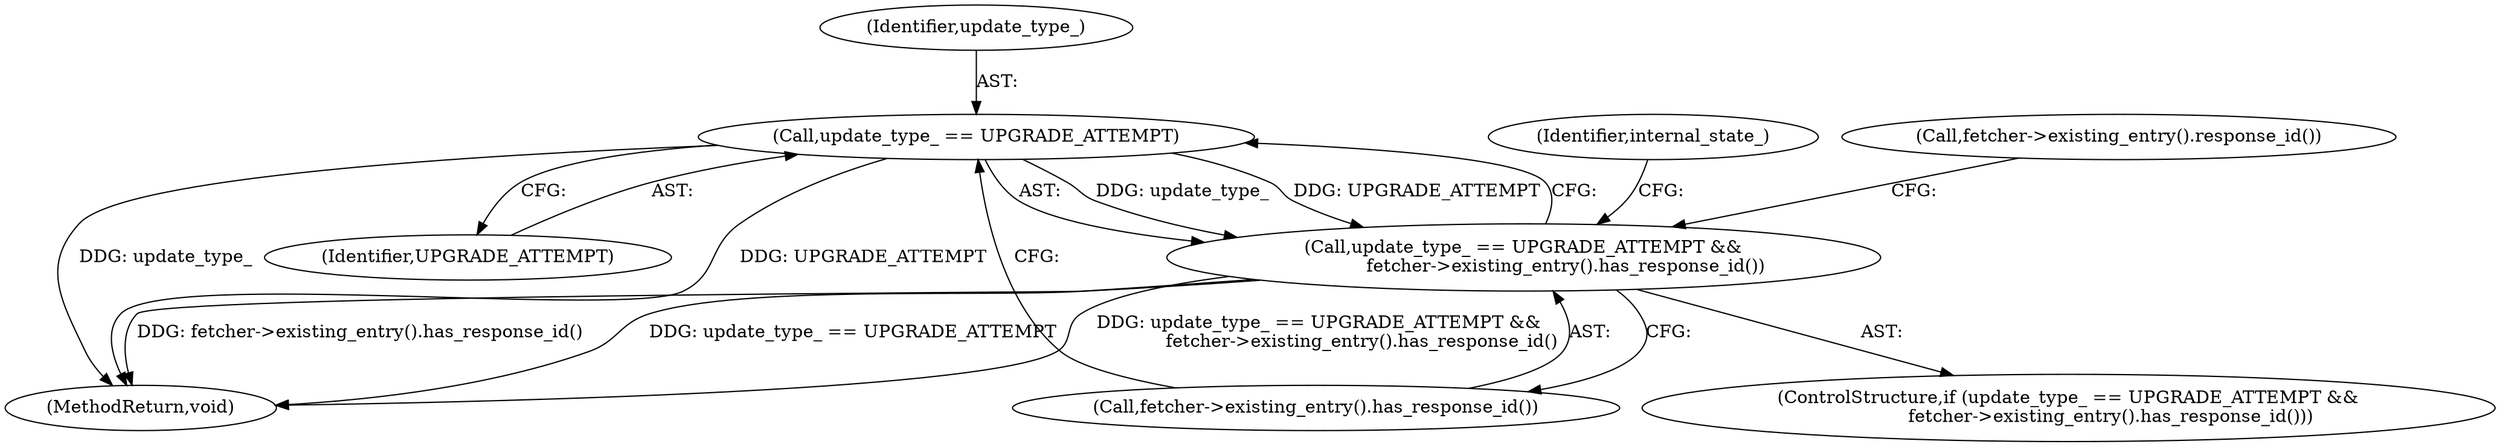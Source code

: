 digraph "0_Chrome_04aaacb936a08d70862d6d9d7e8354721ae46be8_28@API" {
"1000269" [label="(Call,update_type_ == UPGRADE_ATTEMPT)"];
"1000268" [label="(Call,update_type_ == UPGRADE_ATTEMPT &&\n               fetcher->existing_entry().has_response_id())"];
"1000268" [label="(Call,update_type_ == UPGRADE_ATTEMPT &&\n               fetcher->existing_entry().has_response_id())"];
"1000275" [label="(Call,fetcher->existing_entry().response_id())"];
"1000270" [label="(Identifier,update_type_)"];
"1000272" [label="(Call,fetcher->existing_entry().has_response_id())"];
"1000288" [label="(MethodReturn,void)"];
"1000267" [label="(ControlStructure,if (update_type_ == UPGRADE_ATTEMPT &&\n               fetcher->existing_entry().has_response_id()))"];
"1000271" [label="(Identifier,UPGRADE_ATTEMPT)"];
"1000269" [label="(Call,update_type_ == UPGRADE_ATTEMPT)"];
"1000284" [label="(Identifier,internal_state_)"];
"1000269" -> "1000268"  [label="AST: "];
"1000269" -> "1000271"  [label="CFG: "];
"1000270" -> "1000269"  [label="AST: "];
"1000271" -> "1000269"  [label="AST: "];
"1000272" -> "1000269"  [label="CFG: "];
"1000268" -> "1000269"  [label="CFG: "];
"1000269" -> "1000288"  [label="DDG: update_type_"];
"1000269" -> "1000288"  [label="DDG: UPGRADE_ATTEMPT"];
"1000269" -> "1000268"  [label="DDG: update_type_"];
"1000269" -> "1000268"  [label="DDG: UPGRADE_ATTEMPT"];
"1000268" -> "1000267"  [label="AST: "];
"1000268" -> "1000272"  [label="CFG: "];
"1000272" -> "1000268"  [label="AST: "];
"1000275" -> "1000268"  [label="CFG: "];
"1000284" -> "1000268"  [label="CFG: "];
"1000268" -> "1000288"  [label="DDG: update_type_ == UPGRADE_ATTEMPT"];
"1000268" -> "1000288"  [label="DDG: update_type_ == UPGRADE_ATTEMPT &&\n               fetcher->existing_entry().has_response_id()"];
"1000268" -> "1000288"  [label="DDG: fetcher->existing_entry().has_response_id()"];
}
